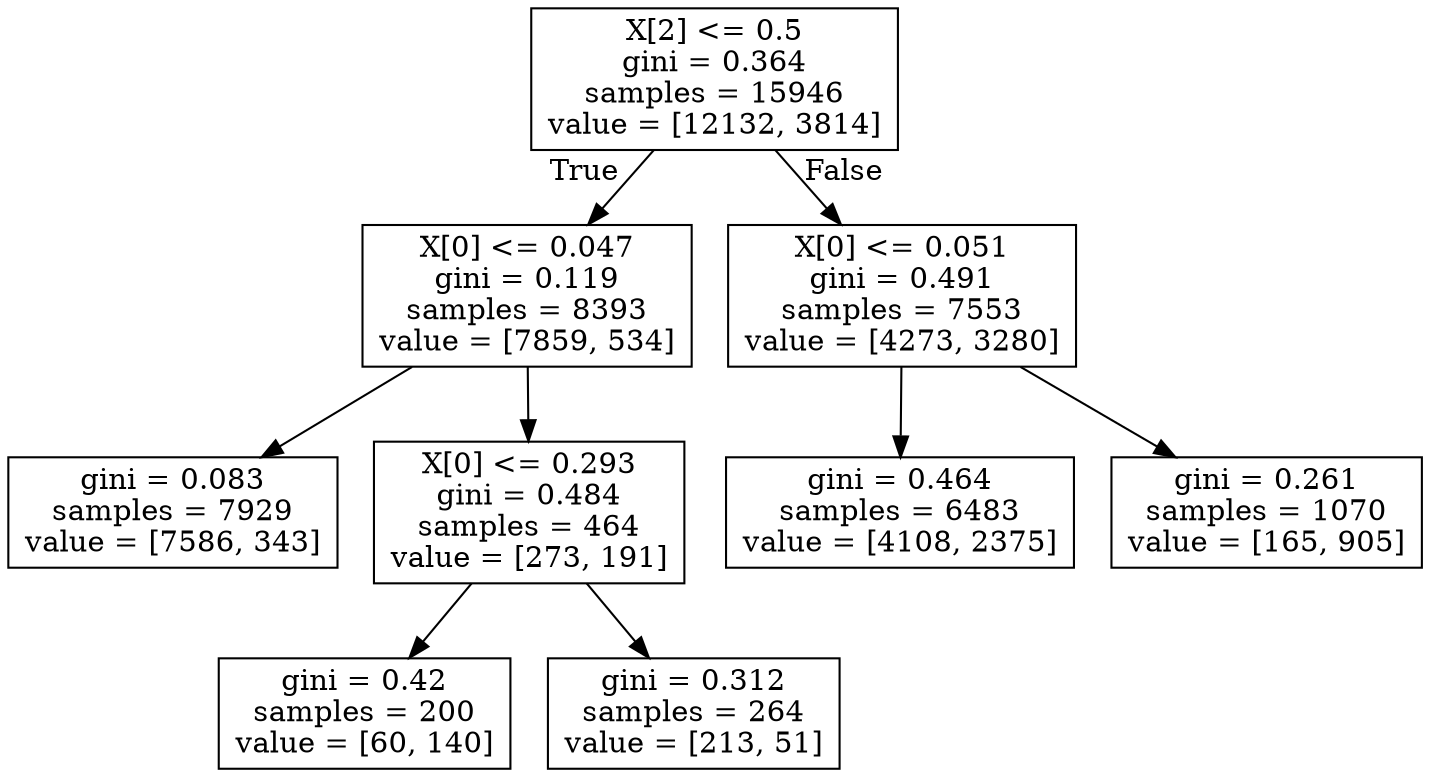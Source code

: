 digraph Tree {
node [shape=box] ;
0 [label="X[2] <= 0.5\ngini = 0.364\nsamples = 15946\nvalue = [12132, 3814]"] ;
1 [label="X[0] <= 0.047\ngini = 0.119\nsamples = 8393\nvalue = [7859, 534]"] ;
0 -> 1 [labeldistance=2.5, labelangle=45, headlabel="True"] ;
5 [label="gini = 0.083\nsamples = 7929\nvalue = [7586, 343]"] ;
1 -> 5 ;
6 [label="X[0] <= 0.293\ngini = 0.484\nsamples = 464\nvalue = [273, 191]"] ;
1 -> 6 ;
7 [label="gini = 0.42\nsamples = 200\nvalue = [60, 140]"] ;
6 -> 7 ;
8 [label="gini = 0.312\nsamples = 264\nvalue = [213, 51]"] ;
6 -> 8 ;
2 [label="X[0] <= 0.051\ngini = 0.491\nsamples = 7553\nvalue = [4273, 3280]"] ;
0 -> 2 [labeldistance=2.5, labelangle=-45, headlabel="False"] ;
3 [label="gini = 0.464\nsamples = 6483\nvalue = [4108, 2375]"] ;
2 -> 3 ;
4 [label="gini = 0.261\nsamples = 1070\nvalue = [165, 905]"] ;
2 -> 4 ;
}